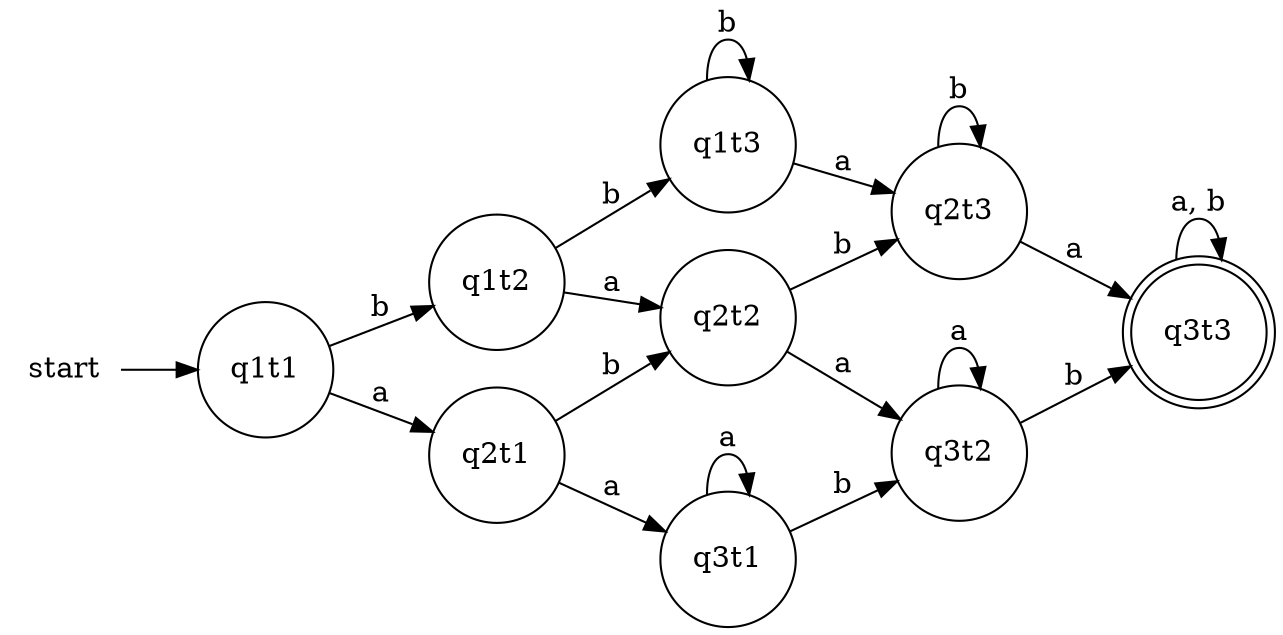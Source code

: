 digraph G{
  rankdir = LR;
  node [shape = none]; start;
  node [shape = circle]; q1t1 q1t2 q1t3 q2t1 q2t2 q2t3 q3t1 q3t2;
  node [shape = doublecircle]; q3t3;
  start -> q1t1;
  q1t1 -> q2t1 [label = "a"];
  q1t1 -> q1t2 [label = "b"];
  q1t2 -> q2t2 [label = "a"];
  q1t2 -> q1t3 [label = "b"];
  q1t3 -> q2t3 [label = "a"];
  q1t3 -> q1t3 [label = "b"];
  q2t1 -> q3t1 [label = "a"];
  q2t1 -> q2t2 [label = "b"];
  q2t2 -> q3t2 [label = "a"];
  q2t2 -> q2t3 [label = "b"];
  q2t3 -> q3t3 [label = "a"];
  q2t3 -> q2t3 [label = "b"];
  q3t1 -> q3t1 [label = "a"];
  q3t2 -> q3t2 [label = "a"];
  q3t3 -> q3t3 [label = "a, b"];
  q3t1 -> q3t2 [label = "b"];
  q3t2 -> q3t3 [label = "b"];
}